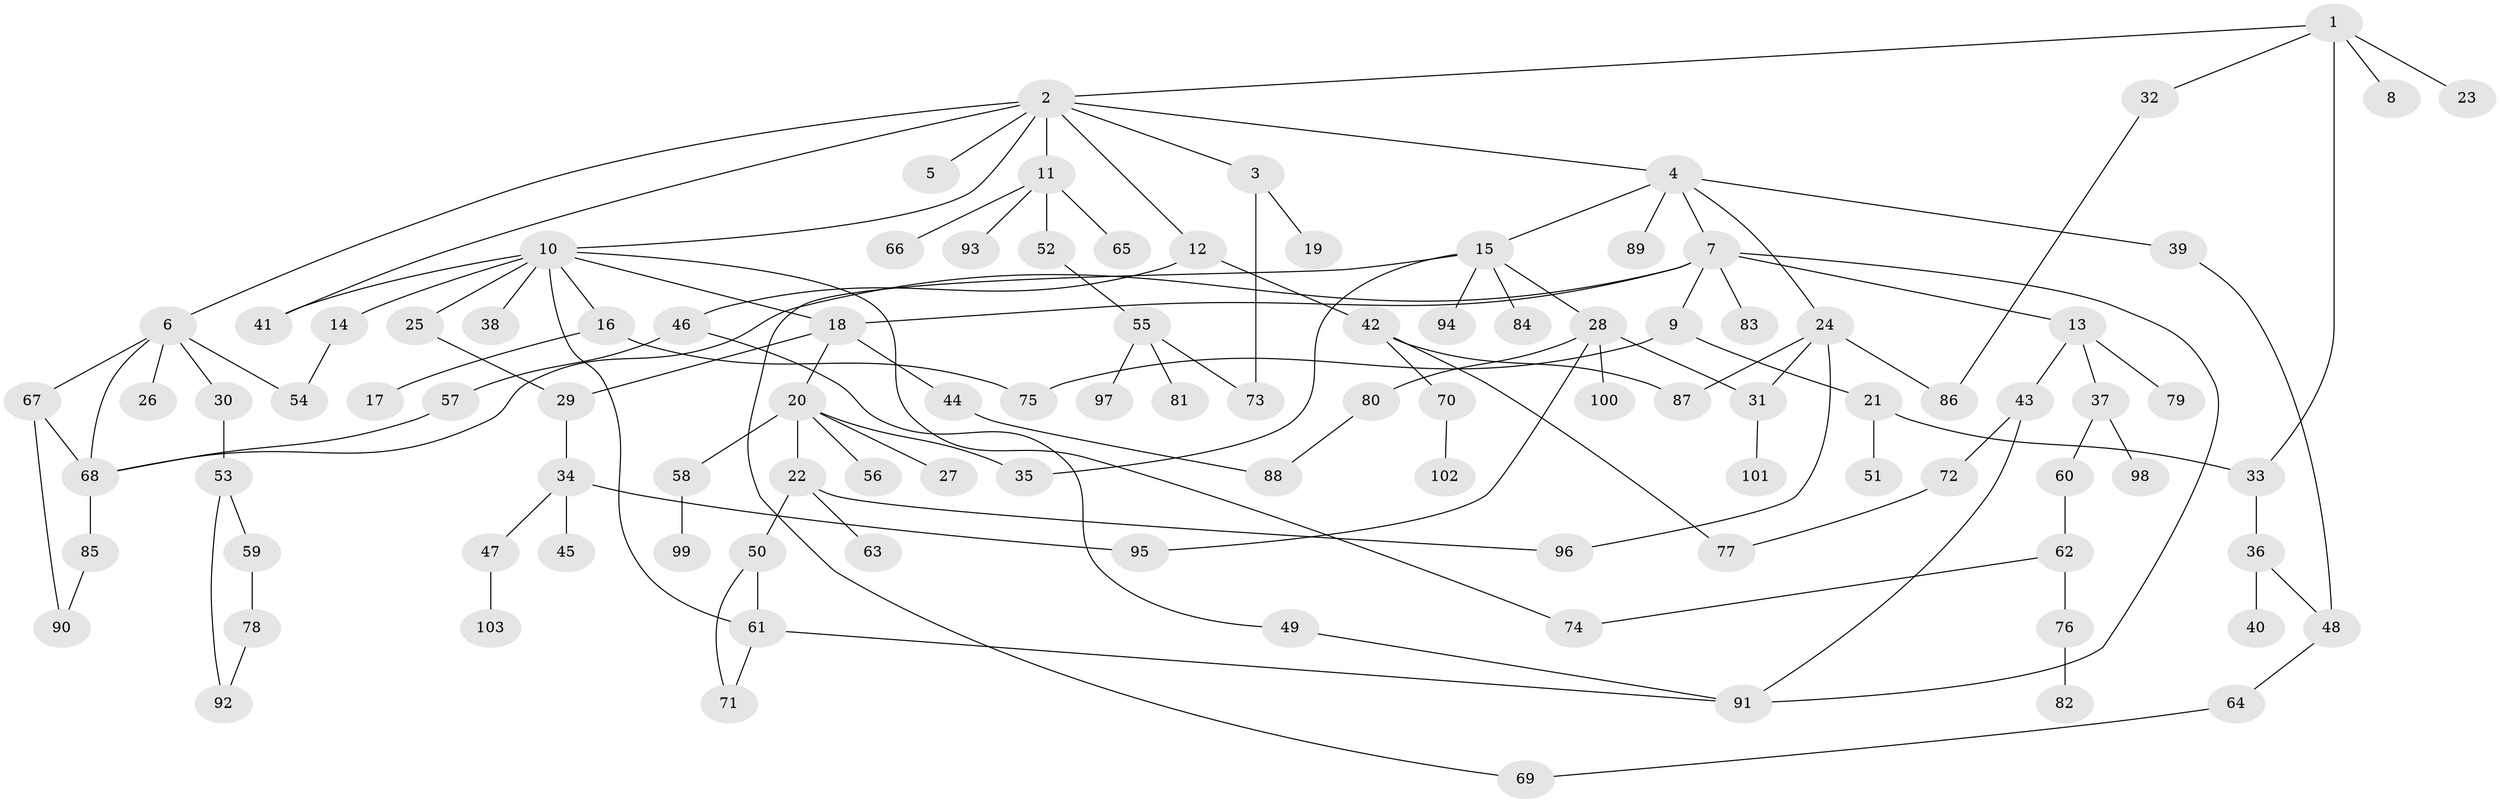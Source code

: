 // coarse degree distribution, {5: 0.01639344262295082, 8: 0.01639344262295082, 2: 0.26229508196721313, 16: 0.01639344262295082, 1: 0.3442622950819672, 7: 0.01639344262295082, 3: 0.19672131147540983, 13: 0.01639344262295082, 4: 0.09836065573770492, 6: 0.01639344262295082}
// Generated by graph-tools (version 1.1) at 2025/16/03/04/25 18:16:57]
// undirected, 103 vertices, 130 edges
graph export_dot {
graph [start="1"]
  node [color=gray90,style=filled];
  1;
  2;
  3;
  4;
  5;
  6;
  7;
  8;
  9;
  10;
  11;
  12;
  13;
  14;
  15;
  16;
  17;
  18;
  19;
  20;
  21;
  22;
  23;
  24;
  25;
  26;
  27;
  28;
  29;
  30;
  31;
  32;
  33;
  34;
  35;
  36;
  37;
  38;
  39;
  40;
  41;
  42;
  43;
  44;
  45;
  46;
  47;
  48;
  49;
  50;
  51;
  52;
  53;
  54;
  55;
  56;
  57;
  58;
  59;
  60;
  61;
  62;
  63;
  64;
  65;
  66;
  67;
  68;
  69;
  70;
  71;
  72;
  73;
  74;
  75;
  76;
  77;
  78;
  79;
  80;
  81;
  82;
  83;
  84;
  85;
  86;
  87;
  88;
  89;
  90;
  91;
  92;
  93;
  94;
  95;
  96;
  97;
  98;
  99;
  100;
  101;
  102;
  103;
  1 -- 2;
  1 -- 8;
  1 -- 23;
  1 -- 32;
  1 -- 33;
  2 -- 3;
  2 -- 4;
  2 -- 5;
  2 -- 6;
  2 -- 10;
  2 -- 11;
  2 -- 12;
  2 -- 41;
  3 -- 19;
  3 -- 73;
  4 -- 7;
  4 -- 15;
  4 -- 24;
  4 -- 39;
  4 -- 89;
  6 -- 26;
  6 -- 30;
  6 -- 54;
  6 -- 67;
  6 -- 68;
  7 -- 9;
  7 -- 13;
  7 -- 18;
  7 -- 83;
  7 -- 91;
  7 -- 68;
  9 -- 21;
  9 -- 75;
  10 -- 14;
  10 -- 16;
  10 -- 25;
  10 -- 38;
  10 -- 74;
  10 -- 61;
  10 -- 18;
  10 -- 41;
  11 -- 52;
  11 -- 65;
  11 -- 66;
  11 -- 93;
  12 -- 42;
  12 -- 46;
  13 -- 37;
  13 -- 43;
  13 -- 79;
  14 -- 54;
  15 -- 28;
  15 -- 69;
  15 -- 84;
  15 -- 94;
  15 -- 35;
  16 -- 17;
  16 -- 75;
  18 -- 20;
  18 -- 29;
  18 -- 44;
  20 -- 22;
  20 -- 27;
  20 -- 35;
  20 -- 56;
  20 -- 58;
  21 -- 33;
  21 -- 51;
  22 -- 50;
  22 -- 63;
  22 -- 96;
  24 -- 31;
  24 -- 86;
  24 -- 87;
  24 -- 96;
  25 -- 29;
  28 -- 80;
  28 -- 95;
  28 -- 100;
  28 -- 31;
  29 -- 34;
  30 -- 53;
  31 -- 101;
  32 -- 86;
  33 -- 36;
  34 -- 45;
  34 -- 47;
  34 -- 95;
  36 -- 40;
  36 -- 48;
  37 -- 60;
  37 -- 98;
  39 -- 48;
  42 -- 70;
  42 -- 87;
  42 -- 77;
  43 -- 72;
  43 -- 91;
  44 -- 88;
  46 -- 49;
  46 -- 57;
  47 -- 103;
  48 -- 64;
  49 -- 91;
  50 -- 61;
  50 -- 71;
  52 -- 55;
  53 -- 59;
  53 -- 92;
  55 -- 73;
  55 -- 81;
  55 -- 97;
  57 -- 68;
  58 -- 99;
  59 -- 78;
  60 -- 62;
  61 -- 71;
  61 -- 91;
  62 -- 74;
  62 -- 76;
  64 -- 69;
  67 -- 90;
  67 -- 68;
  68 -- 85;
  70 -- 102;
  72 -- 77;
  76 -- 82;
  78 -- 92;
  80 -- 88;
  85 -- 90;
}
